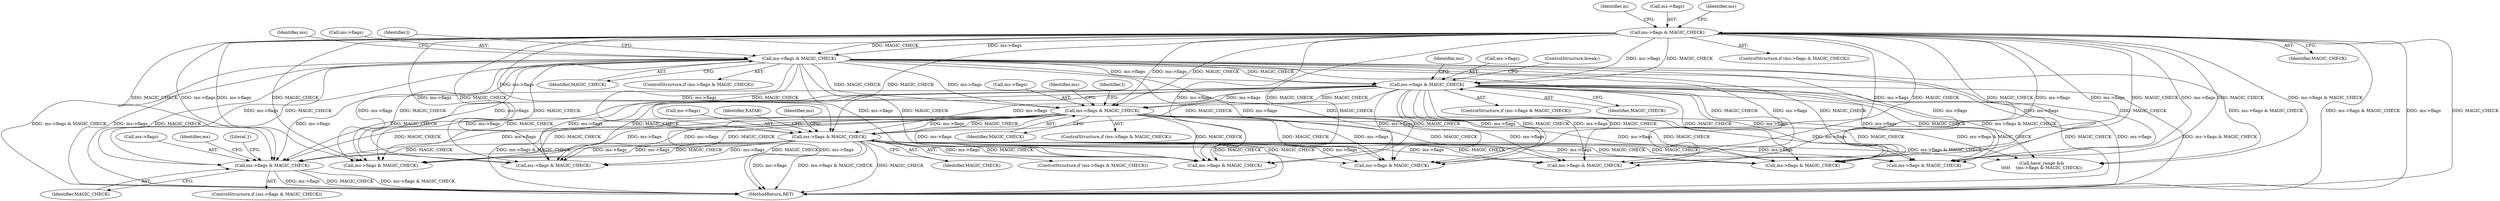 digraph "0_file_4a284c89d6ef11aca34da65da7d673050a5ea320@pointer" {
"1000869" [label="(Call,ms->flags & MAGIC_CHECK)"];
"1000598" [label="(Call,ms->flags & MAGIC_CHECK)"];
"1000476" [label="(Call,ms->flags & MAGIC_CHECK)"];
"1000452" [label="(Call,ms->flags & MAGIC_CHECK)"];
"1000687" [label="(Call,ms->flags & MAGIC_CHECK)"];
"1000718" [label="(Call,ms->flags & MAGIC_CHECK)"];
"1000604" [label="(Identifier,ms)"];
"1000718" [label="(Call,ms->flags & MAGIC_CHECK)"];
"1000688" [label="(Call,ms->flags)"];
"1000687" [label="(Call,ms->flags & MAGIC_CHECK)"];
"1001303" [label="(Call,ms->flags & MAGIC_CHECK)"];
"1001490" [label="(Call,ms->flags & MAGIC_CHECK)"];
"1000691" [label="(Identifier,MAGIC_CHECK)"];
"1000482" [label="(Identifier,ms)"];
"1001534" [label="(MethodReturn,RET)"];
"1000724" [label="(Identifier,ms)"];
"1000693" [label="(Identifier,ms)"];
"1000719" [label="(Call,ms->flags)"];
"1000597" [label="(ControlStructure,if (ms->flags & MAGIC_CHECK))"];
"1000905" [label="(Call,ms->flags & MAGIC_CHECK)"];
"1000598" [label="(Call,ms->flags & MAGIC_CHECK)"];
"1000599" [label="(Call,ms->flags)"];
"1000477" [label="(Call,ms->flags)"];
"1000608" [label="(ControlStructure,break;)"];
"1000462" [label="(Identifier,m)"];
"1000451" [label="(ControlStructure,if (ms->flags & MAGIC_CHECK))"];
"1000870" [label="(Call,ms->flags)"];
"1001226" [label="(Call,ms->flags & MAGIC_CHECK)"];
"1001016" [label="(Call,ms->flags & MAGIC_CHECK)"];
"1001502" [label="(Call,ms->flags & MAGIC_CHECK)"];
"1000480" [label="(Identifier,MAGIC_CHECK)"];
"1000453" [label="(Call,ms->flags)"];
"1000602" [label="(Identifier,MAGIC_CHECK)"];
"1000873" [label="(Identifier,MAGIC_CHECK)"];
"1001268" [label="(Call,ms->flags & MAGIC_CHECK)"];
"1000875" [label="(Identifier,ms)"];
"1001014" [label="(Call,have_range &&\n\t\t\t\t\t    (ms->flags & MAGIC_CHECK))"];
"1000880" [label="(Literal,1)"];
"1000456" [label="(Identifier,MAGIC_CHECK)"];
"1000486" [label="(Identifier,l)"];
"1000475" [label="(ControlStructure,if (ms->flags & MAGIC_CHECK))"];
"1000722" [label="(Identifier,MAGIC_CHECK)"];
"1000869" [label="(Call,ms->flags & MAGIC_CHECK)"];
"1000458" [label="(Identifier,ms)"];
"1000868" [label="(ControlStructure,if (ms->flags & MAGIC_CHECK))"];
"1000717" [label="(ControlStructure,if (ms->flags & MAGIC_CHECK))"];
"1000697" [label="(Identifier,l)"];
"1000452" [label="(Call,ms->flags & MAGIC_CHECK)"];
"1000476" [label="(Call,ms->flags & MAGIC_CHECK)"];
"1000726" [label="(Identifier,EATAB)"];
"1000686" [label="(ControlStructure,if (ms->flags & MAGIC_CHECK))"];
"1000869" -> "1000868"  [label="AST: "];
"1000869" -> "1000873"  [label="CFG: "];
"1000870" -> "1000869"  [label="AST: "];
"1000873" -> "1000869"  [label="AST: "];
"1000875" -> "1000869"  [label="CFG: "];
"1000880" -> "1000869"  [label="CFG: "];
"1000869" -> "1001534"  [label="DDG: ms->flags"];
"1000869" -> "1001534"  [label="DDG: MAGIC_CHECK"];
"1000869" -> "1001534"  [label="DDG: ms->flags & MAGIC_CHECK"];
"1000598" -> "1000869"  [label="DDG: ms->flags"];
"1000598" -> "1000869"  [label="DDG: MAGIC_CHECK"];
"1000476" -> "1000869"  [label="DDG: ms->flags"];
"1000476" -> "1000869"  [label="DDG: MAGIC_CHECK"];
"1000687" -> "1000869"  [label="DDG: ms->flags"];
"1000687" -> "1000869"  [label="DDG: MAGIC_CHECK"];
"1000452" -> "1000869"  [label="DDG: ms->flags"];
"1000452" -> "1000869"  [label="DDG: MAGIC_CHECK"];
"1000718" -> "1000869"  [label="DDG: ms->flags"];
"1000718" -> "1000869"  [label="DDG: MAGIC_CHECK"];
"1000598" -> "1000597"  [label="AST: "];
"1000598" -> "1000602"  [label="CFG: "];
"1000599" -> "1000598"  [label="AST: "];
"1000602" -> "1000598"  [label="AST: "];
"1000604" -> "1000598"  [label="CFG: "];
"1000608" -> "1000598"  [label="CFG: "];
"1000598" -> "1001534"  [label="DDG: ms->flags"];
"1000598" -> "1001534"  [label="DDG: ms->flags & MAGIC_CHECK"];
"1000598" -> "1001534"  [label="DDG: MAGIC_CHECK"];
"1000476" -> "1000598"  [label="DDG: ms->flags"];
"1000476" -> "1000598"  [label="DDG: MAGIC_CHECK"];
"1000452" -> "1000598"  [label="DDG: ms->flags"];
"1000452" -> "1000598"  [label="DDG: MAGIC_CHECK"];
"1000598" -> "1000687"  [label="DDG: ms->flags"];
"1000598" -> "1000687"  [label="DDG: MAGIC_CHECK"];
"1000598" -> "1000718"  [label="DDG: ms->flags"];
"1000598" -> "1000718"  [label="DDG: MAGIC_CHECK"];
"1000598" -> "1000905"  [label="DDG: ms->flags"];
"1000598" -> "1000905"  [label="DDG: MAGIC_CHECK"];
"1000598" -> "1001014"  [label="DDG: ms->flags & MAGIC_CHECK"];
"1000598" -> "1001016"  [label="DDG: ms->flags"];
"1000598" -> "1001016"  [label="DDG: MAGIC_CHECK"];
"1000598" -> "1001226"  [label="DDG: ms->flags"];
"1000598" -> "1001226"  [label="DDG: MAGIC_CHECK"];
"1000598" -> "1001268"  [label="DDG: ms->flags"];
"1000598" -> "1001268"  [label="DDG: MAGIC_CHECK"];
"1000598" -> "1001303"  [label="DDG: ms->flags"];
"1000598" -> "1001303"  [label="DDG: MAGIC_CHECK"];
"1000598" -> "1001490"  [label="DDG: ms->flags"];
"1000598" -> "1001490"  [label="DDG: MAGIC_CHECK"];
"1000598" -> "1001502"  [label="DDG: ms->flags"];
"1000598" -> "1001502"  [label="DDG: MAGIC_CHECK"];
"1000476" -> "1000475"  [label="AST: "];
"1000476" -> "1000480"  [label="CFG: "];
"1000477" -> "1000476"  [label="AST: "];
"1000480" -> "1000476"  [label="AST: "];
"1000482" -> "1000476"  [label="CFG: "];
"1000486" -> "1000476"  [label="CFG: "];
"1000476" -> "1001534"  [label="DDG: ms->flags & MAGIC_CHECK"];
"1000476" -> "1001534"  [label="DDG: ms->flags"];
"1000476" -> "1001534"  [label="DDG: MAGIC_CHECK"];
"1000452" -> "1000476"  [label="DDG: ms->flags"];
"1000452" -> "1000476"  [label="DDG: MAGIC_CHECK"];
"1000476" -> "1000687"  [label="DDG: ms->flags"];
"1000476" -> "1000687"  [label="DDG: MAGIC_CHECK"];
"1000476" -> "1000718"  [label="DDG: ms->flags"];
"1000476" -> "1000718"  [label="DDG: MAGIC_CHECK"];
"1000476" -> "1000905"  [label="DDG: ms->flags"];
"1000476" -> "1000905"  [label="DDG: MAGIC_CHECK"];
"1000476" -> "1001014"  [label="DDG: ms->flags & MAGIC_CHECK"];
"1000476" -> "1001016"  [label="DDG: ms->flags"];
"1000476" -> "1001016"  [label="DDG: MAGIC_CHECK"];
"1000476" -> "1001226"  [label="DDG: ms->flags"];
"1000476" -> "1001226"  [label="DDG: MAGIC_CHECK"];
"1000476" -> "1001268"  [label="DDG: ms->flags"];
"1000476" -> "1001268"  [label="DDG: MAGIC_CHECK"];
"1000476" -> "1001303"  [label="DDG: ms->flags"];
"1000476" -> "1001303"  [label="DDG: MAGIC_CHECK"];
"1000476" -> "1001490"  [label="DDG: ms->flags"];
"1000476" -> "1001490"  [label="DDG: MAGIC_CHECK"];
"1000476" -> "1001502"  [label="DDG: ms->flags"];
"1000476" -> "1001502"  [label="DDG: MAGIC_CHECK"];
"1000452" -> "1000451"  [label="AST: "];
"1000452" -> "1000456"  [label="CFG: "];
"1000453" -> "1000452"  [label="AST: "];
"1000456" -> "1000452"  [label="AST: "];
"1000458" -> "1000452"  [label="CFG: "];
"1000462" -> "1000452"  [label="CFG: "];
"1000452" -> "1001534"  [label="DDG: ms->flags & MAGIC_CHECK"];
"1000452" -> "1001534"  [label="DDG: ms->flags"];
"1000452" -> "1001534"  [label="DDG: MAGIC_CHECK"];
"1000452" -> "1000687"  [label="DDG: ms->flags"];
"1000452" -> "1000687"  [label="DDG: MAGIC_CHECK"];
"1000452" -> "1000718"  [label="DDG: ms->flags"];
"1000452" -> "1000718"  [label="DDG: MAGIC_CHECK"];
"1000452" -> "1000905"  [label="DDG: ms->flags"];
"1000452" -> "1000905"  [label="DDG: MAGIC_CHECK"];
"1000452" -> "1001014"  [label="DDG: ms->flags & MAGIC_CHECK"];
"1000452" -> "1001016"  [label="DDG: ms->flags"];
"1000452" -> "1001016"  [label="DDG: MAGIC_CHECK"];
"1000452" -> "1001226"  [label="DDG: ms->flags"];
"1000452" -> "1001226"  [label="DDG: MAGIC_CHECK"];
"1000452" -> "1001268"  [label="DDG: ms->flags"];
"1000452" -> "1001268"  [label="DDG: MAGIC_CHECK"];
"1000452" -> "1001303"  [label="DDG: ms->flags"];
"1000452" -> "1001303"  [label="DDG: MAGIC_CHECK"];
"1000452" -> "1001490"  [label="DDG: ms->flags"];
"1000452" -> "1001490"  [label="DDG: MAGIC_CHECK"];
"1000452" -> "1001502"  [label="DDG: ms->flags"];
"1000452" -> "1001502"  [label="DDG: MAGIC_CHECK"];
"1000687" -> "1000686"  [label="AST: "];
"1000687" -> "1000691"  [label="CFG: "];
"1000688" -> "1000687"  [label="AST: "];
"1000691" -> "1000687"  [label="AST: "];
"1000693" -> "1000687"  [label="CFG: "];
"1000697" -> "1000687"  [label="CFG: "];
"1000687" -> "1001534"  [label="DDG: ms->flags & MAGIC_CHECK"];
"1000687" -> "1001534"  [label="DDG: ms->flags"];
"1000687" -> "1001534"  [label="DDG: MAGIC_CHECK"];
"1000687" -> "1000718"  [label="DDG: ms->flags"];
"1000687" -> "1000718"  [label="DDG: MAGIC_CHECK"];
"1000687" -> "1000905"  [label="DDG: ms->flags"];
"1000687" -> "1000905"  [label="DDG: MAGIC_CHECK"];
"1000687" -> "1001014"  [label="DDG: ms->flags & MAGIC_CHECK"];
"1000687" -> "1001016"  [label="DDG: ms->flags"];
"1000687" -> "1001016"  [label="DDG: MAGIC_CHECK"];
"1000687" -> "1001226"  [label="DDG: ms->flags"];
"1000687" -> "1001226"  [label="DDG: MAGIC_CHECK"];
"1000687" -> "1001268"  [label="DDG: ms->flags"];
"1000687" -> "1001268"  [label="DDG: MAGIC_CHECK"];
"1000687" -> "1001303"  [label="DDG: ms->flags"];
"1000687" -> "1001303"  [label="DDG: MAGIC_CHECK"];
"1000687" -> "1001490"  [label="DDG: ms->flags"];
"1000687" -> "1001490"  [label="DDG: MAGIC_CHECK"];
"1000687" -> "1001502"  [label="DDG: ms->flags"];
"1000687" -> "1001502"  [label="DDG: MAGIC_CHECK"];
"1000718" -> "1000717"  [label="AST: "];
"1000718" -> "1000722"  [label="CFG: "];
"1000719" -> "1000718"  [label="AST: "];
"1000722" -> "1000718"  [label="AST: "];
"1000724" -> "1000718"  [label="CFG: "];
"1000726" -> "1000718"  [label="CFG: "];
"1000718" -> "1001534"  [label="DDG: ms->flags"];
"1000718" -> "1001534"  [label="DDG: ms->flags & MAGIC_CHECK"];
"1000718" -> "1001534"  [label="DDG: MAGIC_CHECK"];
"1000718" -> "1000905"  [label="DDG: ms->flags"];
"1000718" -> "1000905"  [label="DDG: MAGIC_CHECK"];
"1000718" -> "1001014"  [label="DDG: ms->flags & MAGIC_CHECK"];
"1000718" -> "1001016"  [label="DDG: ms->flags"];
"1000718" -> "1001016"  [label="DDG: MAGIC_CHECK"];
"1000718" -> "1001226"  [label="DDG: ms->flags"];
"1000718" -> "1001226"  [label="DDG: MAGIC_CHECK"];
"1000718" -> "1001268"  [label="DDG: ms->flags"];
"1000718" -> "1001268"  [label="DDG: MAGIC_CHECK"];
"1000718" -> "1001303"  [label="DDG: ms->flags"];
"1000718" -> "1001303"  [label="DDG: MAGIC_CHECK"];
"1000718" -> "1001490"  [label="DDG: ms->flags"];
"1000718" -> "1001490"  [label="DDG: MAGIC_CHECK"];
"1000718" -> "1001502"  [label="DDG: ms->flags"];
"1000718" -> "1001502"  [label="DDG: MAGIC_CHECK"];
}
